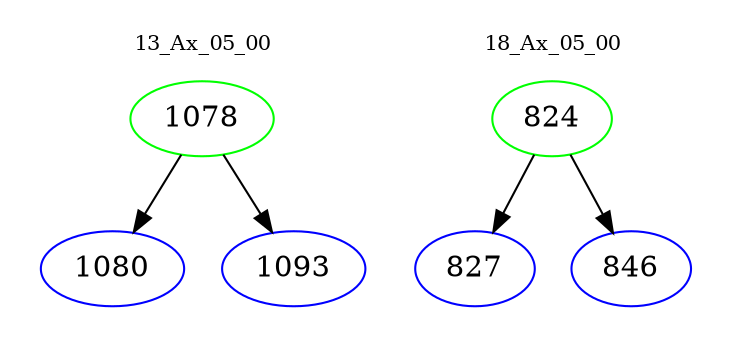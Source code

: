 digraph{
subgraph cluster_0 {
color = white
label = "13_Ax_05_00";
fontsize=10;
T0_1078 [label="1078", color="green"]
T0_1078 -> T0_1080 [color="black"]
T0_1080 [label="1080", color="blue"]
T0_1078 -> T0_1093 [color="black"]
T0_1093 [label="1093", color="blue"]
}
subgraph cluster_1 {
color = white
label = "18_Ax_05_00";
fontsize=10;
T1_824 [label="824", color="green"]
T1_824 -> T1_827 [color="black"]
T1_827 [label="827", color="blue"]
T1_824 -> T1_846 [color="black"]
T1_846 [label="846", color="blue"]
}
}
